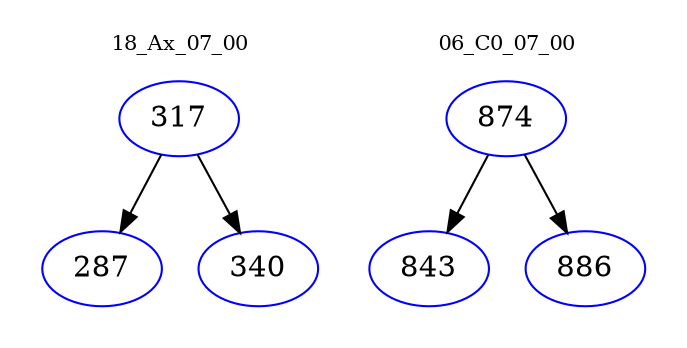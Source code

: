 digraph{
subgraph cluster_0 {
color = white
label = "18_Ax_07_00";
fontsize=10;
T0_317 [label="317", color="blue"]
T0_317 -> T0_287 [color="black"]
T0_287 [label="287", color="blue"]
T0_317 -> T0_340 [color="black"]
T0_340 [label="340", color="blue"]
}
subgraph cluster_1 {
color = white
label = "06_C0_07_00";
fontsize=10;
T1_874 [label="874", color="blue"]
T1_874 -> T1_843 [color="black"]
T1_843 [label="843", color="blue"]
T1_874 -> T1_886 [color="black"]
T1_886 [label="886", color="blue"]
}
}
